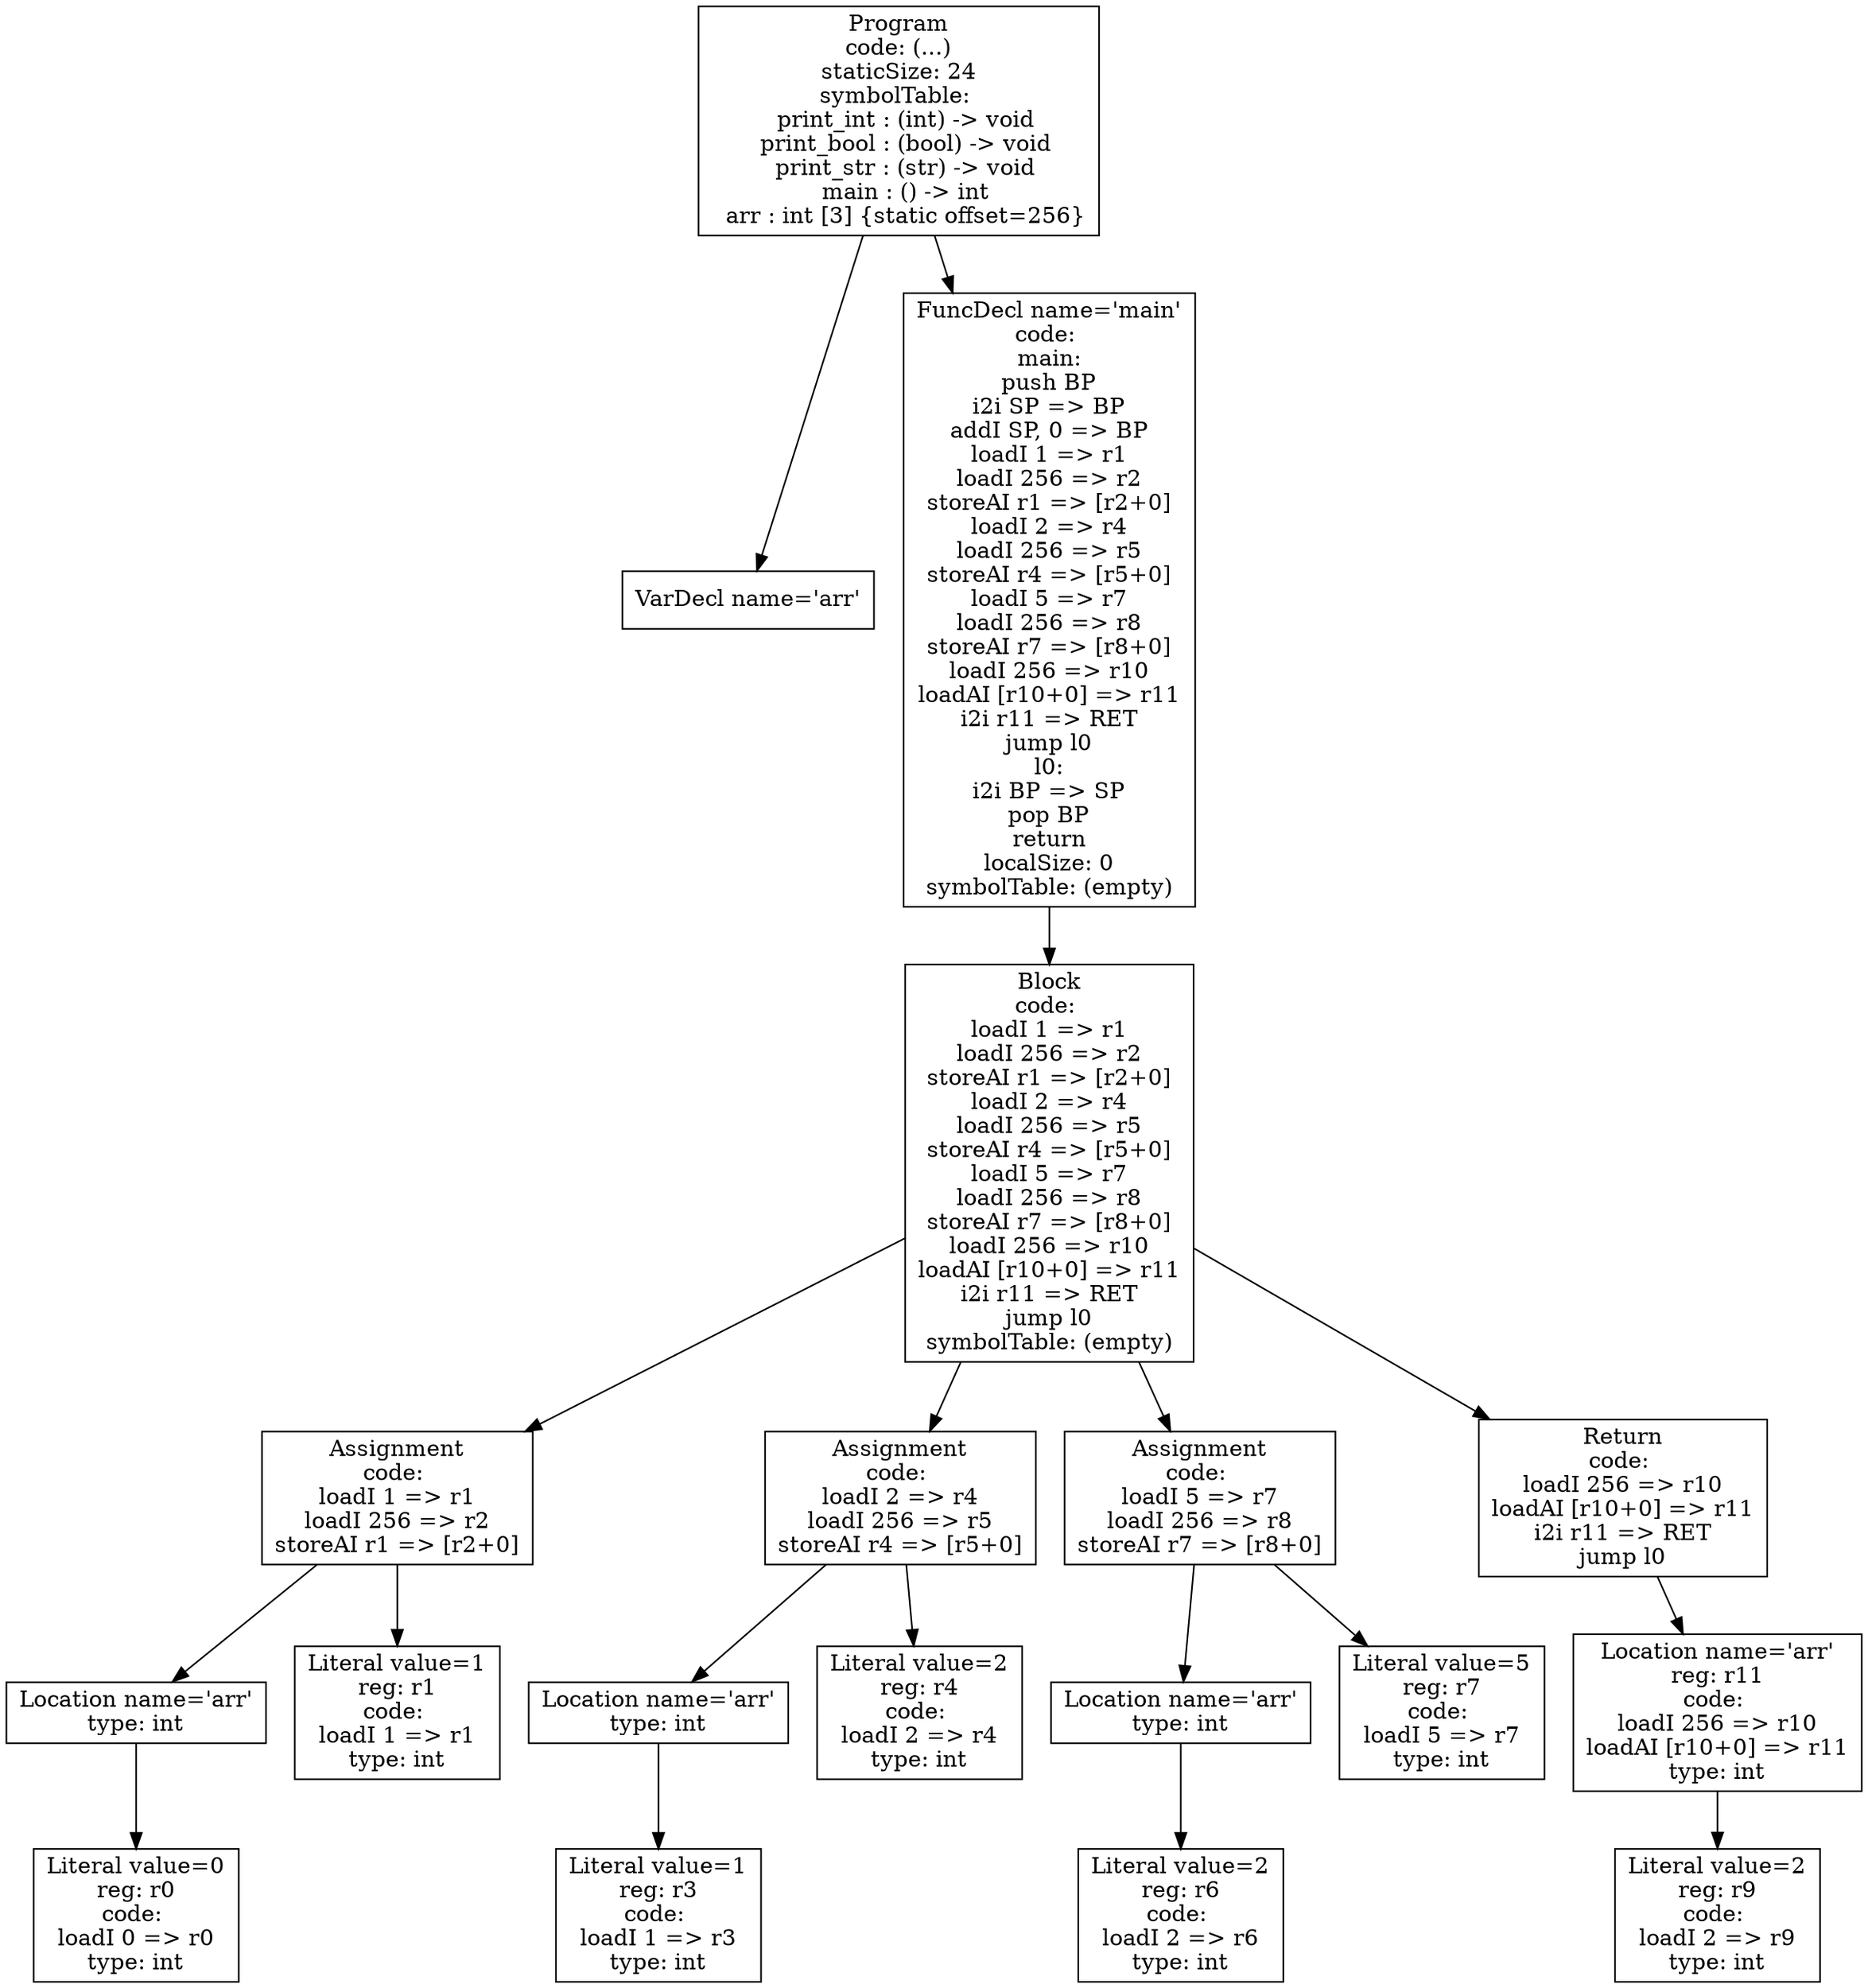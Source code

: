 digraph AST {
1 [shape=box, label="VarDecl name='arr'"];
6 [shape=box, label="Literal value=0\nreg: r0\ncode: \nloadI 0 => r0\ntype: int"];
5 [shape=box, label="Location name='arr'\ntype: int"];
5 -> 6;
7 [shape=box, label="Literal value=1\nreg: r1\ncode: \nloadI 1 => r1\ntype: int"];
4 [shape=box, label="Assignment\ncode: \nloadI 1 => r1\nloadI 256 => r2\nstoreAI r1 => [r2+0]"];
4 -> 5;
4 -> 7;
10 [shape=box, label="Literal value=1\nreg: r3\ncode: \nloadI 1 => r3\ntype: int"];
9 [shape=box, label="Location name='arr'\ntype: int"];
9 -> 10;
11 [shape=box, label="Literal value=2\nreg: r4\ncode: \nloadI 2 => r4\ntype: int"];
8 [shape=box, label="Assignment\ncode: \nloadI 2 => r4\nloadI 256 => r5\nstoreAI r4 => [r5+0]"];
8 -> 9;
8 -> 11;
14 [shape=box, label="Literal value=2\nreg: r6\ncode: \nloadI 2 => r6\ntype: int"];
13 [shape=box, label="Location name='arr'\ntype: int"];
13 -> 14;
15 [shape=box, label="Literal value=5\nreg: r7\ncode: \nloadI 5 => r7\ntype: int"];
12 [shape=box, label="Assignment\ncode: \nloadI 5 => r7\nloadI 256 => r8\nstoreAI r7 => [r8+0]"];
12 -> 13;
12 -> 15;
18 [shape=box, label="Literal value=2\nreg: r9\ncode: \nloadI 2 => r9\ntype: int"];
17 [shape=box, label="Location name='arr'\nreg: r11\ncode: \nloadI 256 => r10\nloadAI [r10+0] => r11\ntype: int"];
17 -> 18;
16 [shape=box, label="Return\ncode: \nloadI 256 => r10\nloadAI [r10+0] => r11\ni2i r11 => RET\njump l0"];
16 -> 17;
3 [shape=box, label="Block\ncode: \nloadI 1 => r1\nloadI 256 => r2\nstoreAI r1 => [r2+0]\nloadI 2 => r4\nloadI 256 => r5\nstoreAI r4 => [r5+0]\nloadI 5 => r7\nloadI 256 => r8\nstoreAI r7 => [r8+0]\nloadI 256 => r10\nloadAI [r10+0] => r11\ni2i r11 => RET\njump l0\nsymbolTable: (empty)"];
3 -> 4;
3 -> 8;
3 -> 12;
3 -> 16;
2 [shape=box, label="FuncDecl name='main'\ncode: \nmain:\npush BP\ni2i SP => BP\naddI SP, 0 => BP\nloadI 1 => r1\nloadI 256 => r2\nstoreAI r1 => [r2+0]\nloadI 2 => r4\nloadI 256 => r5\nstoreAI r4 => [r5+0]\nloadI 5 => r7\nloadI 256 => r8\nstoreAI r7 => [r8+0]\nloadI 256 => r10\nloadAI [r10+0] => r11\ni2i r11 => RET\njump l0\nl0:\ni2i BP => SP\npop BP\nreturn\nlocalSize: 0\nsymbolTable: (empty)"];
2 -> 3;
0 [shape=box, label="Program\ncode: (...)\nstaticSize: 24\nsymbolTable: \n  print_int : (int) -> void\n  print_bool : (bool) -> void\n  print_str : (str) -> void\n  main : () -> int\n  arr : int [3] {static offset=256}"];
0 -> 1;
0 -> 2;
}
